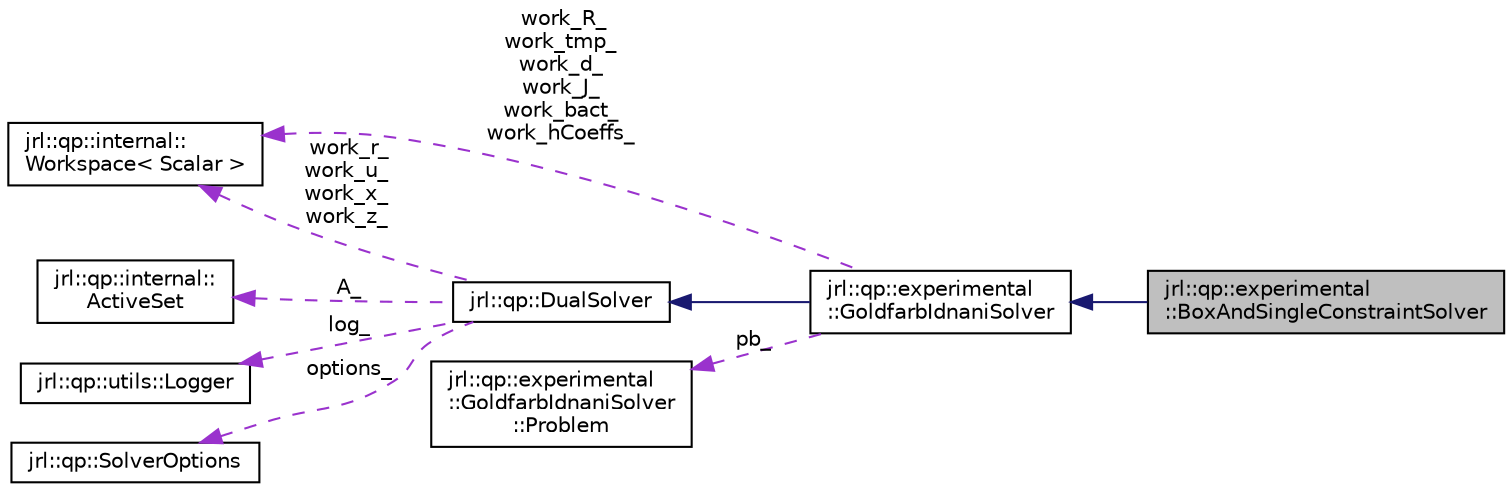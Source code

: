 digraph "jrl::qp::experimental::BoxAndSingleConstraintSolver"
{
 // LATEX_PDF_SIZE
  edge [fontname="Helvetica",fontsize="10",labelfontname="Helvetica",labelfontsize="10"];
  node [fontname="Helvetica",fontsize="10",shape=record];
  rankdir="LR";
  Node1 [label="jrl::qp::experimental\l::BoxAndSingleConstraintSolver",height=0.2,width=0.4,color="black", fillcolor="grey75", style="filled", fontcolor="black",tooltip=" "];
  Node2 -> Node1 [dir="back",color="midnightblue",fontsize="10",style="solid",fontname="Helvetica"];
  Node2 [label="jrl::qp::experimental\l::GoldfarbIdnaniSolver",height=0.2,width=0.4,color="black", fillcolor="white", style="filled",URL="$classjrl_1_1qp_1_1experimental_1_1GoldfarbIdnaniSolver.html",tooltip=" "];
  Node3 -> Node2 [dir="back",color="midnightblue",fontsize="10",style="solid",fontname="Helvetica"];
  Node3 [label="jrl::qp::DualSolver",height=0.2,width=0.4,color="black", fillcolor="white", style="filled",URL="$classjrl_1_1qp_1_1DualSolver.html",tooltip=" "];
  Node4 -> Node3 [dir="back",color="darkorchid3",fontsize="10",style="dashed",label=" work_r_\nwork_u_\nwork_x_\nwork_z_" ,fontname="Helvetica"];
  Node4 [label="jrl::qp::internal::\lWorkspace\< Scalar \>",height=0.2,width=0.4,color="black", fillcolor="white", style="filled",URL="$classjrl_1_1qp_1_1internal_1_1Workspace.html",tooltip=" "];
  Node5 -> Node3 [dir="back",color="darkorchid3",fontsize="10",style="dashed",label=" A_" ,fontname="Helvetica"];
  Node5 [label="jrl::qp::internal::\lActiveSet",height=0.2,width=0.4,color="black", fillcolor="white", style="filled",URL="$classjrl_1_1qp_1_1internal_1_1ActiveSet.html",tooltip=" "];
  Node6 -> Node3 [dir="back",color="darkorchid3",fontsize="10",style="dashed",label=" log_" ,fontname="Helvetica"];
  Node6 [label="jrl::qp::utils::Logger",height=0.2,width=0.4,color="black", fillcolor="white", style="filled",URL="$classjrl_1_1qp_1_1utils_1_1Logger.html",tooltip=" "];
  Node7 -> Node3 [dir="back",color="darkorchid3",fontsize="10",style="dashed",label=" options_" ,fontname="Helvetica"];
  Node7 [label="jrl::qp::SolverOptions",height=0.2,width=0.4,color="black", fillcolor="white", style="filled",URL="$structjrl_1_1qp_1_1SolverOptions.html",tooltip=" "];
  Node8 -> Node2 [dir="back",color="darkorchid3",fontsize="10",style="dashed",label=" pb_" ,fontname="Helvetica"];
  Node8 [label="jrl::qp::experimental\l::GoldfarbIdnaniSolver\l::Problem",height=0.2,width=0.4,color="black", fillcolor="white", style="filled",URL="$structjrl_1_1qp_1_1experimental_1_1GoldfarbIdnaniSolver_1_1Problem.html",tooltip=" "];
  Node4 -> Node2 [dir="back",color="darkorchid3",fontsize="10",style="dashed",label=" work_R_\nwork_tmp_\nwork_d_\nwork_J_\nwork_bact_\nwork_hCoeffs_" ,fontname="Helvetica"];
}
